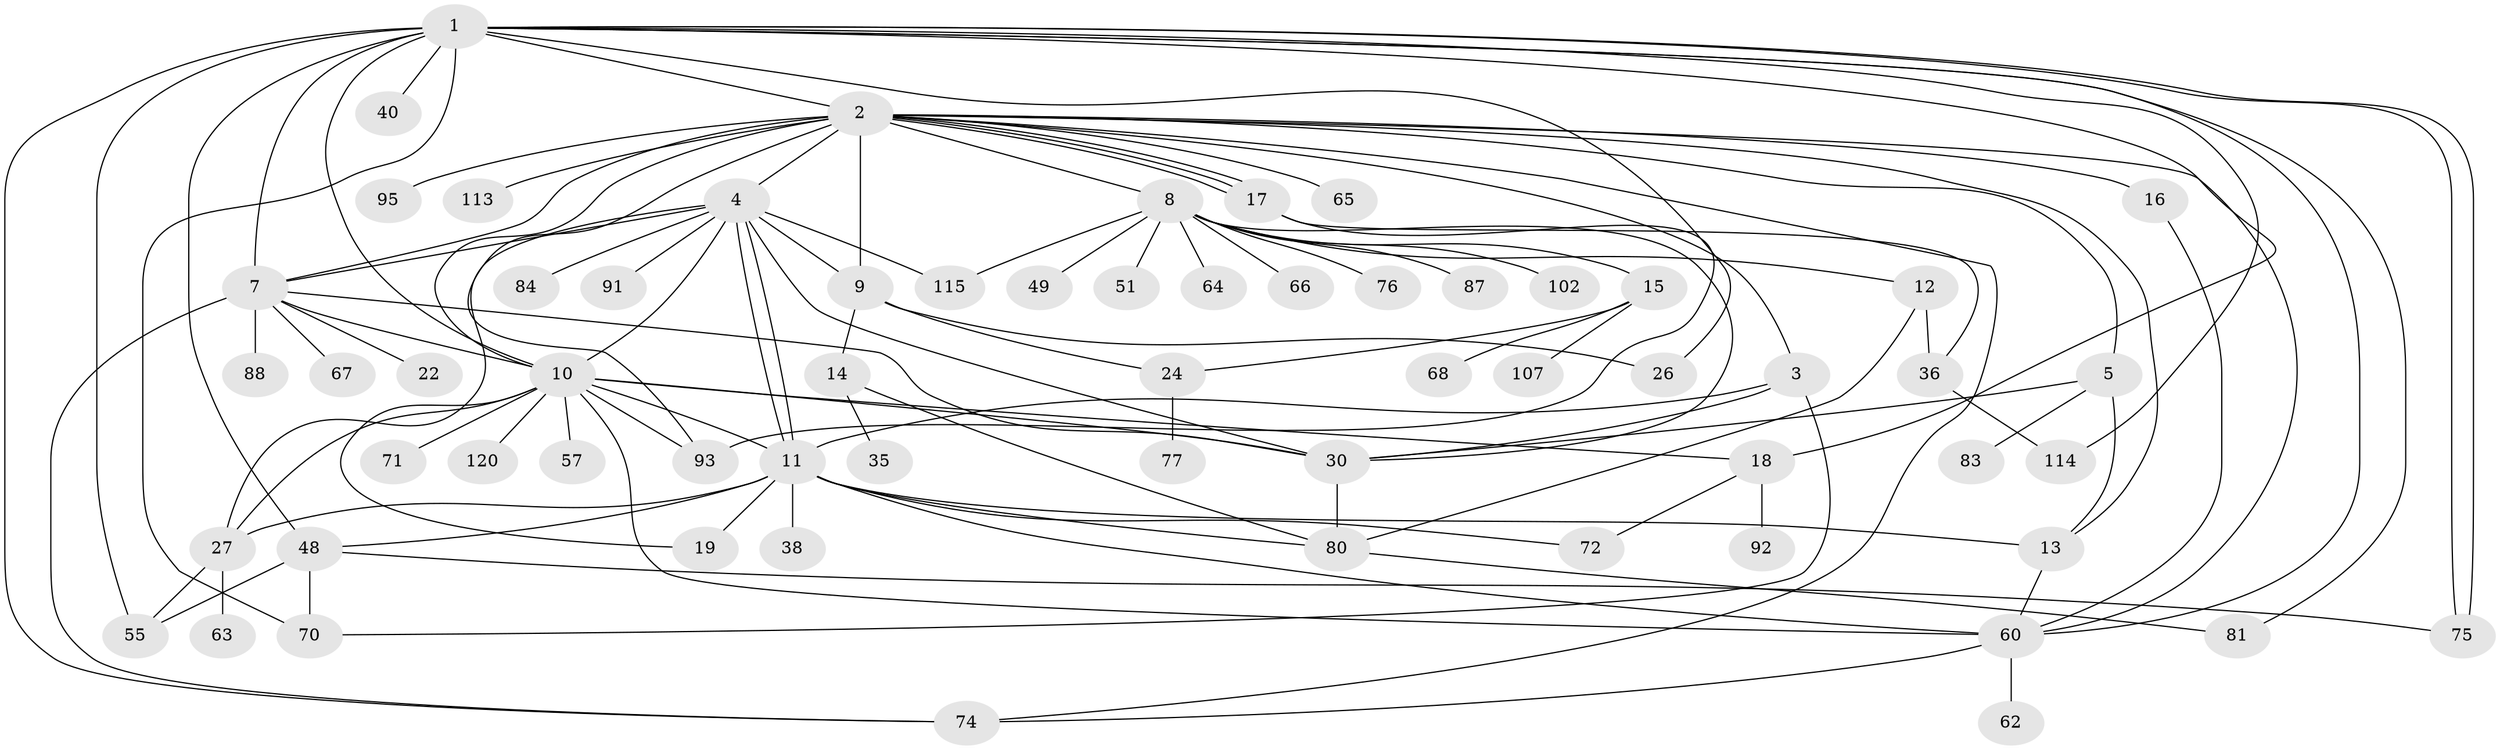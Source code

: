 // original degree distribution, {11: 0.023809523809523808, 24: 0.007936507936507936, 4: 0.06349206349206349, 13: 0.007936507936507936, 14: 0.007936507936507936, 10: 0.015873015873015872, 8: 0.015873015873015872, 12: 0.007936507936507936, 3: 0.14285714285714285, 7: 0.015873015873015872, 5: 0.03968253968253968, 2: 0.23015873015873015, 6: 0.015873015873015872, 1: 0.40476190476190477}
// Generated by graph-tools (version 1.1) at 2025/14/03/09/25 04:14:40]
// undirected, 63 vertices, 111 edges
graph export_dot {
graph [start="1"]
  node [color=gray90,style=filled];
  1 [super="+6+23"];
  2 [super="+58+47+89+31+42+69+86"];
  3;
  4;
  5;
  7 [super="+37"];
  8;
  9 [super="+78+29+110+34+79"];
  10 [super="+44+46+82+20"];
  11;
  12;
  13 [super="+33+21+56+28"];
  14;
  15 [super="+45"];
  16;
  17 [super="+73+25"];
  18 [super="+32"];
  19;
  22;
  24;
  26 [super="+116"];
  27 [super="+124+53"];
  30 [super="+108"];
  35;
  36;
  38;
  40;
  48 [super="+50+61"];
  49 [super="+121"];
  51;
  55;
  57;
  60 [super="+101+126+122"];
  62;
  63;
  64;
  65;
  66;
  67;
  68;
  70;
  71;
  72 [super="+97"];
  74 [super="+99"];
  75;
  76;
  77 [super="+96"];
  80 [super="+105"];
  81 [super="+98"];
  83;
  84;
  87;
  88;
  91;
  92;
  93 [super="+118+94"];
  95;
  102;
  107;
  113;
  114;
  115;
  120;
  1 -- 2 [weight=2];
  1 -- 7;
  1 -- 40;
  1 -- 70;
  1 -- 74;
  1 -- 75;
  1 -- 75;
  1 -- 10 [weight=4];
  1 -- 26 [weight=2];
  1 -- 48 [weight=2];
  1 -- 81;
  1 -- 18;
  1 -- 114;
  1 -- 55;
  1 -- 60;
  2 -- 3;
  2 -- 4;
  2 -- 5;
  2 -- 7 [weight=2];
  2 -- 8 [weight=2];
  2 -- 13;
  2 -- 16;
  2 -- 17;
  2 -- 17;
  2 -- 17;
  2 -- 93 [weight=2];
  2 -- 95;
  2 -- 113;
  2 -- 65;
  2 -- 9 [weight=3];
  2 -- 10;
  2 -- 74;
  2 -- 60;
  3 -- 11;
  3 -- 70;
  3 -- 30;
  4 -- 7;
  4 -- 9;
  4 -- 10;
  4 -- 11;
  4 -- 11;
  4 -- 27;
  4 -- 84;
  4 -- 91;
  4 -- 115;
  4 -- 30;
  5 -- 83;
  5 -- 13;
  5 -- 30;
  7 -- 10;
  7 -- 22;
  7 -- 30;
  7 -- 67;
  7 -- 74;
  7 -- 88;
  8 -- 12;
  8 -- 15;
  8 -- 30;
  8 -- 49 [weight=2];
  8 -- 51;
  8 -- 64;
  8 -- 66;
  8 -- 76;
  8 -- 87;
  8 -- 102;
  8 -- 115;
  9 -- 14;
  9 -- 24;
  9 -- 26;
  10 -- 19;
  10 -- 30;
  10 -- 18;
  10 -- 120;
  10 -- 57;
  10 -- 11;
  10 -- 93;
  10 -- 27;
  10 -- 60 [weight=2];
  10 -- 71;
  11 -- 13;
  11 -- 19;
  11 -- 27;
  11 -- 38;
  11 -- 48;
  11 -- 60;
  11 -- 80;
  11 -- 72;
  12 -- 36;
  12 -- 80;
  13 -- 60;
  14 -- 35;
  14 -- 80;
  15 -- 24;
  15 -- 68;
  15 -- 107;
  16 -- 60;
  17 -- 36;
  17 -- 93;
  18 -- 92;
  18 -- 72;
  24 -- 77;
  27 -- 55;
  27 -- 63;
  30 -- 80;
  36 -- 114;
  48 -- 55;
  48 -- 75;
  48 -- 70;
  60 -- 62;
  60 -- 74;
  80 -- 81;
}
